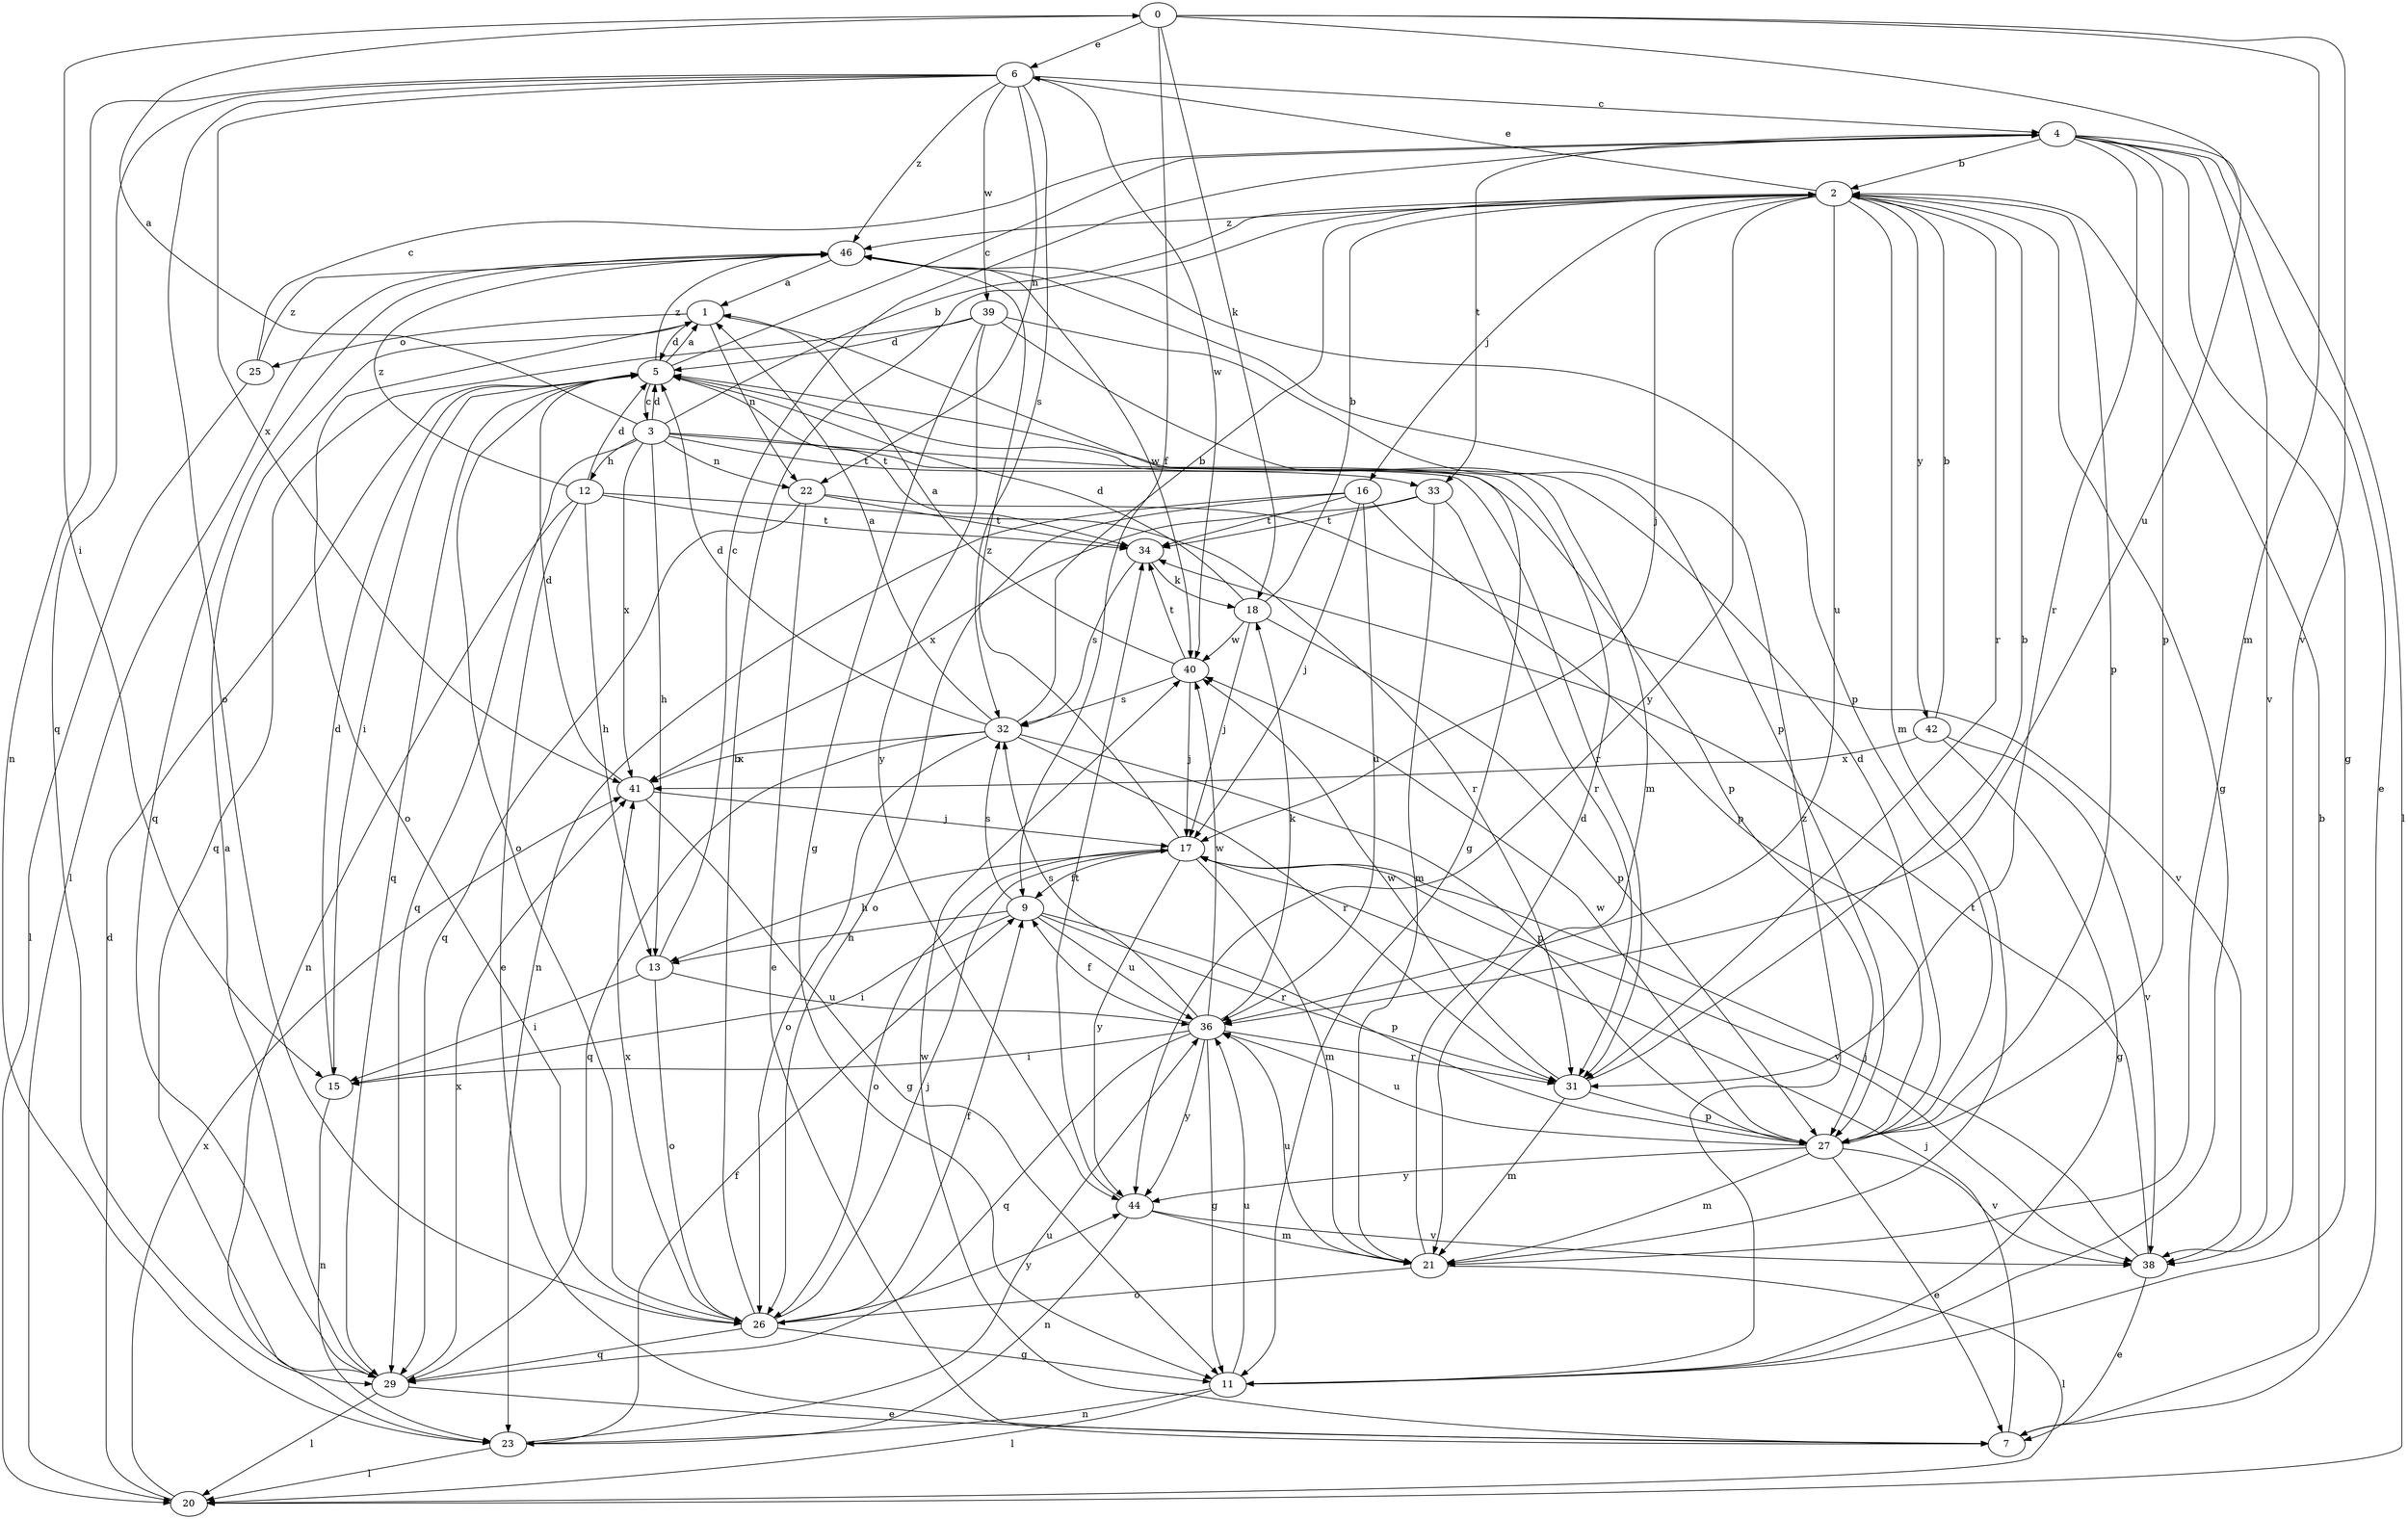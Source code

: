 strict digraph  {
0;
1;
2;
3;
4;
5;
6;
7;
9;
11;
12;
13;
15;
16;
17;
18;
20;
21;
22;
23;
25;
26;
27;
29;
31;
32;
33;
34;
36;
38;
39;
40;
41;
42;
44;
46;
0 -> 6  [label=e];
0 -> 9  [label=f];
0 -> 15  [label=i];
0 -> 18  [label=k];
0 -> 21  [label=m];
0 -> 36  [label=u];
0 -> 38  [label=v];
1 -> 5  [label=d];
1 -> 11  [label=g];
1 -> 22  [label=n];
1 -> 25  [label=o];
1 -> 26  [label=o];
2 -> 6  [label=e];
2 -> 11  [label=g];
2 -> 16  [label=j];
2 -> 17  [label=j];
2 -> 21  [label=m];
2 -> 27  [label=p];
2 -> 31  [label=r];
2 -> 36  [label=u];
2 -> 42  [label=y];
2 -> 44  [label=y];
2 -> 46  [label=z];
3 -> 0  [label=a];
3 -> 2  [label=b];
3 -> 5  [label=d];
3 -> 12  [label=h];
3 -> 13  [label=h];
3 -> 22  [label=n];
3 -> 27  [label=p];
3 -> 29  [label=q];
3 -> 31  [label=r];
3 -> 33  [label=t];
3 -> 41  [label=x];
4 -> 2  [label=b];
4 -> 7  [label=e];
4 -> 11  [label=g];
4 -> 20  [label=l];
4 -> 27  [label=p];
4 -> 31  [label=r];
4 -> 33  [label=t];
4 -> 38  [label=v];
5 -> 1  [label=a];
5 -> 3  [label=c];
5 -> 4  [label=c];
5 -> 15  [label=i];
5 -> 26  [label=o];
5 -> 29  [label=q];
5 -> 34  [label=t];
5 -> 46  [label=z];
6 -> 4  [label=c];
6 -> 22  [label=n];
6 -> 23  [label=n];
6 -> 26  [label=o];
6 -> 29  [label=q];
6 -> 32  [label=s];
6 -> 39  [label=w];
6 -> 40  [label=w];
6 -> 41  [label=x];
6 -> 46  [label=z];
7 -> 2  [label=b];
7 -> 17  [label=j];
7 -> 40  [label=w];
9 -> 13  [label=h];
9 -> 15  [label=i];
9 -> 27  [label=p];
9 -> 31  [label=r];
9 -> 32  [label=s];
9 -> 36  [label=u];
11 -> 20  [label=l];
11 -> 23  [label=n];
11 -> 36  [label=u];
11 -> 46  [label=z];
12 -> 5  [label=d];
12 -> 7  [label=e];
12 -> 13  [label=h];
12 -> 23  [label=n];
12 -> 31  [label=r];
12 -> 34  [label=t];
12 -> 46  [label=z];
13 -> 4  [label=c];
13 -> 15  [label=i];
13 -> 26  [label=o];
13 -> 36  [label=u];
15 -> 5  [label=d];
15 -> 23  [label=n];
16 -> 17  [label=j];
16 -> 23  [label=n];
16 -> 26  [label=o];
16 -> 27  [label=p];
16 -> 34  [label=t];
16 -> 36  [label=u];
17 -> 9  [label=f];
17 -> 13  [label=h];
17 -> 21  [label=m];
17 -> 26  [label=o];
17 -> 38  [label=v];
17 -> 44  [label=y];
17 -> 46  [label=z];
18 -> 2  [label=b];
18 -> 5  [label=d];
18 -> 17  [label=j];
18 -> 27  [label=p];
18 -> 40  [label=w];
20 -> 5  [label=d];
20 -> 41  [label=x];
21 -> 5  [label=d];
21 -> 20  [label=l];
21 -> 26  [label=o];
21 -> 36  [label=u];
22 -> 7  [label=e];
22 -> 29  [label=q];
22 -> 34  [label=t];
22 -> 38  [label=v];
23 -> 9  [label=f];
23 -> 20  [label=l];
23 -> 36  [label=u];
25 -> 4  [label=c];
25 -> 20  [label=l];
25 -> 46  [label=z];
26 -> 2  [label=b];
26 -> 9  [label=f];
26 -> 11  [label=g];
26 -> 17  [label=j];
26 -> 29  [label=q];
26 -> 41  [label=x];
26 -> 44  [label=y];
27 -> 5  [label=d];
27 -> 7  [label=e];
27 -> 21  [label=m];
27 -> 36  [label=u];
27 -> 38  [label=v];
27 -> 40  [label=w];
27 -> 44  [label=y];
29 -> 1  [label=a];
29 -> 7  [label=e];
29 -> 20  [label=l];
29 -> 41  [label=x];
31 -> 2  [label=b];
31 -> 21  [label=m];
31 -> 27  [label=p];
31 -> 40  [label=w];
32 -> 1  [label=a];
32 -> 2  [label=b];
32 -> 5  [label=d];
32 -> 26  [label=o];
32 -> 27  [label=p];
32 -> 29  [label=q];
32 -> 31  [label=r];
32 -> 41  [label=x];
33 -> 21  [label=m];
33 -> 31  [label=r];
33 -> 34  [label=t];
33 -> 41  [label=x];
34 -> 18  [label=k];
34 -> 32  [label=s];
36 -> 9  [label=f];
36 -> 11  [label=g];
36 -> 15  [label=i];
36 -> 18  [label=k];
36 -> 29  [label=q];
36 -> 31  [label=r];
36 -> 32  [label=s];
36 -> 40  [label=w];
36 -> 44  [label=y];
38 -> 7  [label=e];
38 -> 17  [label=j];
38 -> 34  [label=t];
39 -> 5  [label=d];
39 -> 11  [label=g];
39 -> 21  [label=m];
39 -> 27  [label=p];
39 -> 29  [label=q];
39 -> 44  [label=y];
40 -> 1  [label=a];
40 -> 17  [label=j];
40 -> 32  [label=s];
40 -> 34  [label=t];
41 -> 5  [label=d];
41 -> 11  [label=g];
41 -> 17  [label=j];
42 -> 2  [label=b];
42 -> 11  [label=g];
42 -> 38  [label=v];
42 -> 41  [label=x];
44 -> 21  [label=m];
44 -> 23  [label=n];
44 -> 34  [label=t];
44 -> 38  [label=v];
46 -> 1  [label=a];
46 -> 20  [label=l];
46 -> 27  [label=p];
46 -> 29  [label=q];
46 -> 40  [label=w];
}
